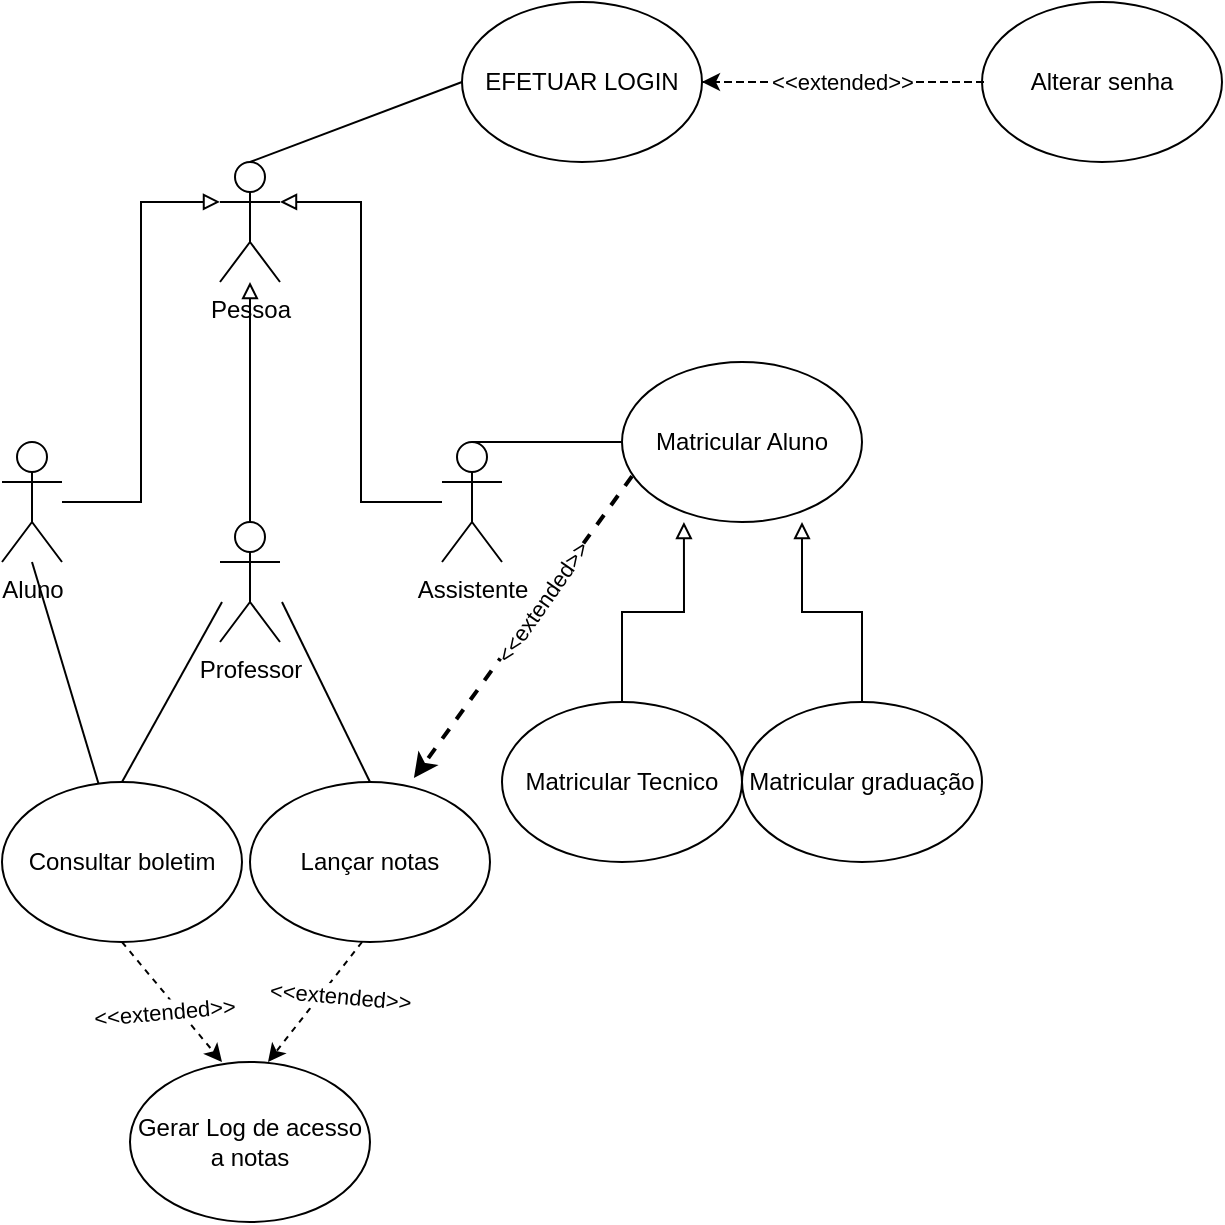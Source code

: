 <mxfile version="17.4.3" type="github">
  <diagram id="DorEvNYtjFXwximQwg8O" name="Page-1">
    <mxGraphModel dx="868" dy="482" grid="1" gridSize="10" guides="1" tooltips="1" connect="1" arrows="1" fold="1" page="1" pageScale="1" pageWidth="827" pageHeight="1169" math="0" shadow="0">
      <root>
        <mxCell id="0" />
        <mxCell id="1" parent="0" />
        <mxCell id="a8nD-PQswxmdD_FAOt-W-7" value="Pessoa" style="shape=umlActor;verticalLabelPosition=bottom;verticalAlign=top;html=1;outlineConnect=0;" vertex="1" parent="1">
          <mxGeometry x="399" y="90" width="30" height="60" as="geometry" />
        </mxCell>
        <mxCell id="a8nD-PQswxmdD_FAOt-W-11" style="edgeStyle=orthogonalEdgeStyle;rounded=0;orthogonalLoop=1;jettySize=auto;html=1;endArrow=block;endFill=0;" edge="1" parent="1" source="a8nD-PQswxmdD_FAOt-W-8" target="a8nD-PQswxmdD_FAOt-W-7">
          <mxGeometry relative="1" as="geometry" />
        </mxCell>
        <mxCell id="a8nD-PQswxmdD_FAOt-W-8" value="Professor" style="shape=umlActor;verticalLabelPosition=bottom;verticalAlign=top;html=1;outlineConnect=0;" vertex="1" parent="1">
          <mxGeometry x="399" y="270" width="30" height="60" as="geometry" />
        </mxCell>
        <mxCell id="a8nD-PQswxmdD_FAOt-W-12" style="edgeStyle=orthogonalEdgeStyle;rounded=0;orthogonalLoop=1;jettySize=auto;html=1;entryX=1;entryY=0.333;entryDx=0;entryDy=0;entryPerimeter=0;endArrow=block;endFill=0;" edge="1" parent="1" source="a8nD-PQswxmdD_FAOt-W-9" target="a8nD-PQswxmdD_FAOt-W-7">
          <mxGeometry relative="1" as="geometry" />
        </mxCell>
        <mxCell id="a8nD-PQswxmdD_FAOt-W-9" value="Assistente" style="shape=umlActor;verticalLabelPosition=bottom;verticalAlign=top;html=1;outlineConnect=0;" vertex="1" parent="1">
          <mxGeometry x="510" y="230" width="30" height="60" as="geometry" />
        </mxCell>
        <mxCell id="a8nD-PQswxmdD_FAOt-W-13" style="edgeStyle=orthogonalEdgeStyle;rounded=0;orthogonalLoop=1;jettySize=auto;html=1;entryX=0;entryY=0.333;entryDx=0;entryDy=0;entryPerimeter=0;endArrow=block;endFill=0;" edge="1" parent="1" source="a8nD-PQswxmdD_FAOt-W-10" target="a8nD-PQswxmdD_FAOt-W-7">
          <mxGeometry relative="1" as="geometry" />
        </mxCell>
        <mxCell id="a8nD-PQswxmdD_FAOt-W-10" value="Aluno" style="shape=umlActor;verticalLabelPosition=bottom;verticalAlign=top;html=1;outlineConnect=0;" vertex="1" parent="1">
          <mxGeometry x="290" y="230" width="30" height="60" as="geometry" />
        </mxCell>
        <mxCell id="a8nD-PQswxmdD_FAOt-W-14" value="EFETUAR LOGIN" style="ellipse;whiteSpace=wrap;html=1;" vertex="1" parent="1">
          <mxGeometry x="520" y="10" width="120" height="80" as="geometry" />
        </mxCell>
        <mxCell id="a8nD-PQswxmdD_FAOt-W-16" value="" style="endArrow=none;html=1;rounded=0;entryX=0;entryY=0.5;entryDx=0;entryDy=0;exitX=0.5;exitY=0;exitDx=0;exitDy=0;exitPerimeter=0;" edge="1" parent="1" source="a8nD-PQswxmdD_FAOt-W-7" target="a8nD-PQswxmdD_FAOt-W-14">
          <mxGeometry width="50" height="50" relative="1" as="geometry">
            <mxPoint x="390" y="190" as="sourcePoint" />
            <mxPoint x="440" y="140" as="targetPoint" />
          </mxGeometry>
        </mxCell>
        <mxCell id="a8nD-PQswxmdD_FAOt-W-17" value="Matricular Aluno" style="ellipse;whiteSpace=wrap;html=1;" vertex="1" parent="1">
          <mxGeometry x="600" y="190" width="120" height="80" as="geometry" />
        </mxCell>
        <mxCell id="a8nD-PQswxmdD_FAOt-W-18" value="" style="endArrow=none;html=1;rounded=0;entryX=0;entryY=0.5;entryDx=0;entryDy=0;exitX=0.5;exitY=0;exitDx=0;exitDy=0;exitPerimeter=0;" edge="1" parent="1" source="a8nD-PQswxmdD_FAOt-W-9" target="a8nD-PQswxmdD_FAOt-W-17">
          <mxGeometry width="50" height="50" relative="1" as="geometry">
            <mxPoint x="390" y="290" as="sourcePoint" />
            <mxPoint x="440" y="240" as="targetPoint" />
          </mxGeometry>
        </mxCell>
        <mxCell id="a8nD-PQswxmdD_FAOt-W-29" style="edgeStyle=orthogonalEdgeStyle;rounded=0;orthogonalLoop=1;jettySize=auto;html=1;exitX=0.5;exitY=0;exitDx=0;exitDy=0;entryX=0.258;entryY=1;entryDx=0;entryDy=0;entryPerimeter=0;endArrow=block;endFill=0;" edge="1" parent="1" source="a8nD-PQswxmdD_FAOt-W-19" target="a8nD-PQswxmdD_FAOt-W-17">
          <mxGeometry relative="1" as="geometry" />
        </mxCell>
        <mxCell id="a8nD-PQswxmdD_FAOt-W-19" value="Matricular Tecnico" style="ellipse;whiteSpace=wrap;html=1;" vertex="1" parent="1">
          <mxGeometry x="540" y="360" width="120" height="80" as="geometry" />
        </mxCell>
        <mxCell id="a8nD-PQswxmdD_FAOt-W-30" style="edgeStyle=orthogonalEdgeStyle;rounded=0;orthogonalLoop=1;jettySize=auto;html=1;exitX=0.5;exitY=0;exitDx=0;exitDy=0;entryX=0.75;entryY=1;entryDx=0;entryDy=0;entryPerimeter=0;endArrow=block;endFill=0;" edge="1" parent="1" source="a8nD-PQswxmdD_FAOt-W-20" target="a8nD-PQswxmdD_FAOt-W-17">
          <mxGeometry relative="1" as="geometry" />
        </mxCell>
        <mxCell id="a8nD-PQswxmdD_FAOt-W-20" value="Matricular graduação" style="ellipse;whiteSpace=wrap;html=1;" vertex="1" parent="1">
          <mxGeometry x="660" y="360" width="120" height="80" as="geometry" />
        </mxCell>
        <mxCell id="a8nD-PQswxmdD_FAOt-W-24" value="Lançar notas" style="ellipse;whiteSpace=wrap;html=1;" vertex="1" parent="1">
          <mxGeometry x="414" y="400" width="120" height="80" as="geometry" />
        </mxCell>
        <mxCell id="a8nD-PQswxmdD_FAOt-W-25" value="Consultar boletim" style="ellipse;whiteSpace=wrap;html=1;" vertex="1" parent="1">
          <mxGeometry x="290" y="400" width="120" height="80" as="geometry" />
        </mxCell>
        <mxCell id="a8nD-PQswxmdD_FAOt-W-26" value="" style="endArrow=none;html=1;rounded=0;exitX=0.5;exitY=0;exitDx=0;exitDy=0;" edge="1" parent="1" source="a8nD-PQswxmdD_FAOt-W-25">
          <mxGeometry width="50" height="50" relative="1" as="geometry">
            <mxPoint x="390" y="420" as="sourcePoint" />
            <mxPoint x="400" y="310" as="targetPoint" />
          </mxGeometry>
        </mxCell>
        <mxCell id="a8nD-PQswxmdD_FAOt-W-27" value="" style="endArrow=none;html=1;rounded=0;exitX=0.5;exitY=0;exitDx=0;exitDy=0;" edge="1" parent="1" source="a8nD-PQswxmdD_FAOt-W-24">
          <mxGeometry width="50" height="50" relative="1" as="geometry">
            <mxPoint x="390" y="420" as="sourcePoint" />
            <mxPoint x="430" y="310" as="targetPoint" />
          </mxGeometry>
        </mxCell>
        <mxCell id="a8nD-PQswxmdD_FAOt-W-28" value="" style="endArrow=none;html=1;rounded=0;" edge="1" parent="1" source="a8nD-PQswxmdD_FAOt-W-25">
          <mxGeometry width="50" height="50" relative="1" as="geometry">
            <mxPoint x="390" y="420" as="sourcePoint" />
            <mxPoint x="305" y="290" as="targetPoint" />
          </mxGeometry>
        </mxCell>
        <mxCell id="a8nD-PQswxmdD_FAOt-W-31" value="Gerar Log de acesso a notas" style="ellipse;whiteSpace=wrap;html=1;" vertex="1" parent="1">
          <mxGeometry x="354" y="540" width="120" height="80" as="geometry" />
        </mxCell>
        <mxCell id="a8nD-PQswxmdD_FAOt-W-45" value="" style="edgeStyle=orthogonalEdgeStyle;rounded=0;sketch=0;orthogonalLoop=1;jettySize=auto;html=1;shadow=0;dashed=1;endArrow=classic;endFill=1;" edge="1" parent="1" source="a8nD-PQswxmdD_FAOt-W-38" target="a8nD-PQswxmdD_FAOt-W-14">
          <mxGeometry relative="1" as="geometry" />
        </mxCell>
        <mxCell id="a8nD-PQswxmdD_FAOt-W-38" value="Alterar senha" style="ellipse;whiteSpace=wrap;html=1;" vertex="1" parent="1">
          <mxGeometry x="780" y="10" width="120" height="80" as="geometry" />
        </mxCell>
        <mxCell id="a8nD-PQswxmdD_FAOt-W-41" value="" style="endArrow=classic;dashed=1;html=1;strokeWidth=2;rounded=0;endFill=1;exitX=0.042;exitY=0.713;exitDx=0;exitDy=0;exitPerimeter=0;entryX=0.683;entryY=-0.025;entryDx=0;entryDy=0;entryPerimeter=0;" edge="1" parent="1" source="a8nD-PQswxmdD_FAOt-W-17" target="a8nD-PQswxmdD_FAOt-W-24">
          <mxGeometry width="50" height="50" relative="1" as="geometry">
            <mxPoint x="490" y="400" as="sourcePoint" />
            <mxPoint x="560" y="330" as="targetPoint" />
          </mxGeometry>
        </mxCell>
        <mxCell id="a8nD-PQswxmdD_FAOt-W-43" value="" style="endArrow=none;html=1;rounded=0;shadow=0;dashed=1;sketch=0;exitX=1;exitY=0.5;exitDx=0;exitDy=0;entryX=0.025;entryY=0.5;entryDx=0;entryDy=0;entryPerimeter=0;endFill=0;" edge="1" parent="1" source="a8nD-PQswxmdD_FAOt-W-14" target="a8nD-PQswxmdD_FAOt-W-38">
          <mxGeometry relative="1" as="geometry">
            <mxPoint x="660" y="70" as="sourcePoint" />
            <mxPoint x="700" y="50" as="targetPoint" />
          </mxGeometry>
        </mxCell>
        <mxCell id="a8nD-PQswxmdD_FAOt-W-44" value="&amp;lt;&amp;lt;extended&amp;gt;&amp;gt;" style="edgeLabel;resizable=0;html=1;align=center;verticalAlign=middle;" connectable="0" vertex="1" parent="a8nD-PQswxmdD_FAOt-W-43">
          <mxGeometry relative="1" as="geometry">
            <mxPoint x="-2" as="offset" />
          </mxGeometry>
        </mxCell>
        <mxCell id="a8nD-PQswxmdD_FAOt-W-46" value="&amp;lt;&amp;lt;extended&amp;gt;&amp;gt;" style="edgeLabel;resizable=0;html=1;align=center;verticalAlign=middle;rotation=-55;" connectable="0" vertex="1" parent="1">
          <mxGeometry x="560" y="310" as="geometry" />
        </mxCell>
        <mxCell id="a8nD-PQswxmdD_FAOt-W-49" value="" style="endArrow=classic;html=1;rounded=0;shadow=0;dashed=1;sketch=0;exitX=0.467;exitY=1;exitDx=0;exitDy=0;exitPerimeter=0;entryX=0.575;entryY=0;entryDx=0;entryDy=0;entryPerimeter=0;" edge="1" parent="1" source="a8nD-PQswxmdD_FAOt-W-24" target="a8nD-PQswxmdD_FAOt-W-31">
          <mxGeometry width="50" height="50" relative="1" as="geometry">
            <mxPoint x="440" y="530" as="sourcePoint" />
            <mxPoint x="550" y="540" as="targetPoint" />
          </mxGeometry>
        </mxCell>
        <mxCell id="a8nD-PQswxmdD_FAOt-W-52" value="" style="endArrow=classic;html=1;rounded=0;shadow=0;dashed=1;sketch=0;exitX=0.5;exitY=1;exitDx=0;exitDy=0;" edge="1" parent="1" source="a8nD-PQswxmdD_FAOt-W-25">
          <mxGeometry width="50" height="50" relative="1" as="geometry">
            <mxPoint x="330" y="530" as="sourcePoint" />
            <mxPoint x="400" y="540" as="targetPoint" />
          </mxGeometry>
        </mxCell>
        <mxCell id="a8nD-PQswxmdD_FAOt-W-53" value="&amp;lt;&amp;lt;extended&amp;gt;&amp;gt;" style="edgeLabel;resizable=0;html=1;align=center;verticalAlign=middle;rotation=5;" connectable="0" vertex="1" parent="1">
          <mxGeometry x="680" y="510" as="geometry">
            <mxPoint x="-221.027" y="15.596" as="offset" />
          </mxGeometry>
        </mxCell>
        <mxCell id="a8nD-PQswxmdD_FAOt-W-54" value="&amp;lt;&amp;lt;extended&amp;gt;&amp;gt;" style="edgeLabel;resizable=0;html=1;align=center;verticalAlign=middle;rotation=-5;" connectable="0" vertex="1" parent="1">
          <mxGeometry x="590" y="480" as="geometry">
            <mxPoint x="-221.027" y="15.596" as="offset" />
          </mxGeometry>
        </mxCell>
      </root>
    </mxGraphModel>
  </diagram>
</mxfile>
